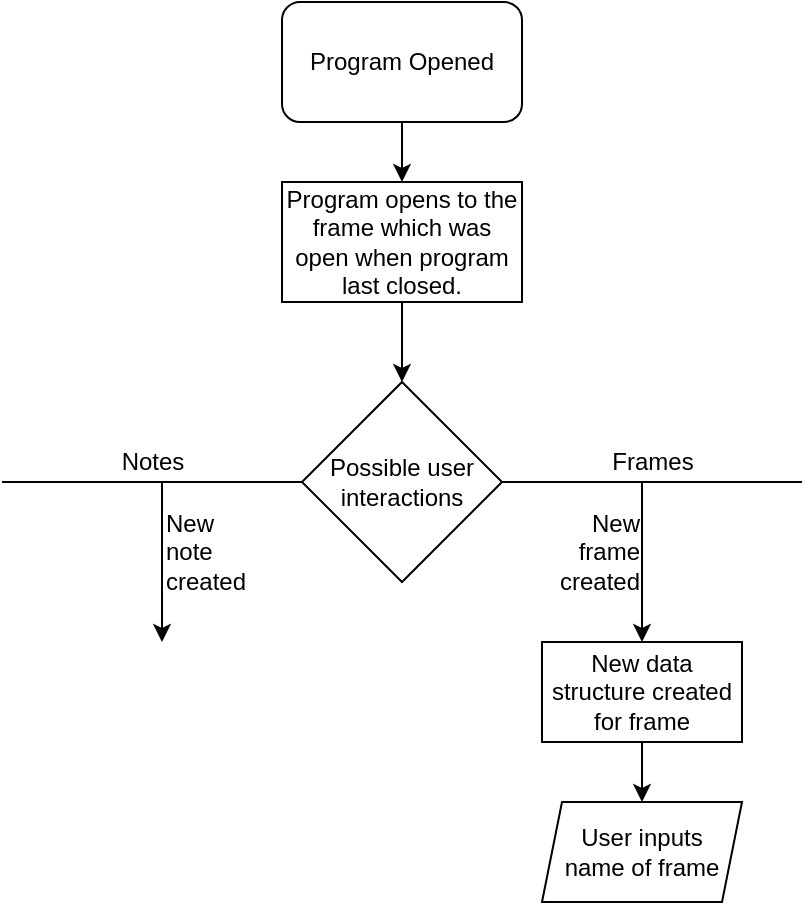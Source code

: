 <mxfile version="13.11.0" type="github"><diagram id="B9y__ULZK3icfUlR-9Hn" name="Page-1"><mxGraphModel dx="813" dy="435" grid="1" gridSize="10" guides="1" tooltips="1" connect="1" arrows="1" fold="1" page="1" pageScale="1" pageWidth="5000" pageHeight="5000" math="0" shadow="0"><root><mxCell id="0"/><mxCell id="1" parent="0"/><mxCell id="nwf53-G4EweJ9eEkJd-_-4" style="edgeStyle=orthogonalEdgeStyle;rounded=0;orthogonalLoop=1;jettySize=auto;html=1;" edge="1" parent="1" source="nwf53-G4EweJ9eEkJd-_-2" target="nwf53-G4EweJ9eEkJd-_-3"><mxGeometry relative="1" as="geometry"/></mxCell><mxCell id="nwf53-G4EweJ9eEkJd-_-2" value="Program Opened" style="rounded=1;whiteSpace=wrap;html=1;" vertex="1" parent="1"><mxGeometry x="2220" y="40" width="120" height="60" as="geometry"/></mxCell><mxCell id="nwf53-G4EweJ9eEkJd-_-6" style="edgeStyle=orthogonalEdgeStyle;rounded=0;orthogonalLoop=1;jettySize=auto;html=1;" edge="1" parent="1" source="nwf53-G4EweJ9eEkJd-_-3" target="nwf53-G4EweJ9eEkJd-_-5"><mxGeometry relative="1" as="geometry"/></mxCell><mxCell id="nwf53-G4EweJ9eEkJd-_-3" value="Program opens to the frame which was open when program last closed." style="rounded=0;whiteSpace=wrap;html=1;" vertex="1" parent="1"><mxGeometry x="2220" y="130" width="120" height="60" as="geometry"/></mxCell><mxCell id="nwf53-G4EweJ9eEkJd-_-5" value="Possible user interactions" style="rhombus;whiteSpace=wrap;html=1;" vertex="1" parent="1"><mxGeometry x="2230" y="230" width="100" height="100" as="geometry"/></mxCell><mxCell id="nwf53-G4EweJ9eEkJd-_-10" value="Notes" style="text;html=1;align=center;verticalAlign=middle;resizable=0;points=[];autosize=1;" vertex="1" parent="1"><mxGeometry x="2130" y="260" width="50" height="20" as="geometry"/></mxCell><mxCell id="nwf53-G4EweJ9eEkJd-_-12" value="" style="endArrow=none;html=1;entryX=0;entryY=0.5;entryDx=0;entryDy=0;" edge="1" parent="1" target="nwf53-G4EweJ9eEkJd-_-5"><mxGeometry width="50" height="50" relative="1" as="geometry"><mxPoint x="2080" y="280" as="sourcePoint"/><mxPoint x="2290" y="290" as="targetPoint"/></mxGeometry></mxCell><mxCell id="nwf53-G4EweJ9eEkJd-_-16" value="" style="endArrow=classic;html=1;" edge="1" parent="1"><mxGeometry width="50" height="50" relative="1" as="geometry"><mxPoint x="2160" y="280" as="sourcePoint"/><mxPoint x="2160" y="360" as="targetPoint"/></mxGeometry></mxCell><mxCell id="nwf53-G4EweJ9eEkJd-_-18" value="New&amp;nbsp;&lt;br&gt;note&lt;br&gt;created" style="text;html=1;align=left;verticalAlign=middle;resizable=0;points=[];autosize=1;" vertex="1" parent="1"><mxGeometry x="2160" y="290" width="60" height="50" as="geometry"/></mxCell><mxCell id="nwf53-G4EweJ9eEkJd-_-19" value="" style="endArrow=none;html=1;entryX=0;entryY=0.5;entryDx=0;entryDy=0;" edge="1" parent="1"><mxGeometry width="50" height="50" relative="1" as="geometry"><mxPoint x="2330" y="280" as="sourcePoint"/><mxPoint x="2480" y="280" as="targetPoint"/></mxGeometry></mxCell><mxCell id="nwf53-G4EweJ9eEkJd-_-20" value="Frames" style="text;html=1;align=center;verticalAlign=middle;resizable=0;points=[];autosize=1;" vertex="1" parent="1"><mxGeometry x="2375" y="260" width="60" height="20" as="geometry"/></mxCell><mxCell id="nwf53-G4EweJ9eEkJd-_-21" value="" style="endArrow=classic;html=1;" edge="1" parent="1"><mxGeometry width="50" height="50" relative="1" as="geometry"><mxPoint x="2400" y="280" as="sourcePoint"/><mxPoint x="2400" y="360" as="targetPoint"/></mxGeometry></mxCell><mxCell id="nwf53-G4EweJ9eEkJd-_-22" value="New&lt;br&gt;frame&lt;br&gt;created" style="text;html=1;align=right;verticalAlign=middle;resizable=0;points=[];autosize=1;" vertex="1" parent="1"><mxGeometry x="2340" y="290" width="60" height="50" as="geometry"/></mxCell><mxCell id="nwf53-G4EweJ9eEkJd-_-23" value="New data structure created for frame" style="rounded=0;whiteSpace=wrap;html=1;align=center;" vertex="1" parent="1"><mxGeometry x="2350" y="360" width="100" height="50" as="geometry"/></mxCell><mxCell id="nwf53-G4EweJ9eEkJd-_-24" value="" style="endArrow=classic;html=1;" edge="1" parent="1"><mxGeometry width="50" height="50" relative="1" as="geometry"><mxPoint x="2400" y="410" as="sourcePoint"/><mxPoint x="2400" y="440" as="targetPoint"/></mxGeometry></mxCell><mxCell id="nwf53-G4EweJ9eEkJd-_-25" value="User inputs&lt;br&gt;name of frame" style="shape=parallelogram;perimeter=parallelogramPerimeter;whiteSpace=wrap;html=1;fixedSize=1;align=center;size=10;" vertex="1" parent="1"><mxGeometry x="2350" y="440" width="100" height="50" as="geometry"/></mxCell></root></mxGraphModel></diagram></mxfile>